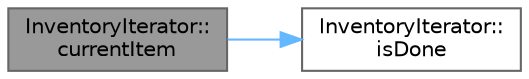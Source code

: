 digraph "InventoryIterator::currentItem"
{
 // INTERACTIVE_SVG=YES
 // LATEX_PDF_SIZE
  bgcolor="transparent";
  edge [fontname=Helvetica,fontsize=10,labelfontname=Helvetica,labelfontsize=10];
  node [fontname=Helvetica,fontsize=10,shape=box,height=0.2,width=0.4];
  rankdir="LR";
  Node1 [id="Node000001",label="InventoryIterator::\lcurrentItem",height=0.2,width=0.4,color="gray40", fillcolor="grey60", style="filled", fontcolor="black",tooltip="Gets the plant at the current position."];
  Node1 -> Node2 [id="edge1_Node000001_Node000002",color="steelblue1",style="solid",tooltip=" "];
  Node2 [id="Node000002",label="InventoryIterator::\lisDone",height=0.2,width=0.4,color="grey40", fillcolor="white", style="filled",URL="$class_inventory_iterator.html#af75f3d812714d5750512bbd2f2c120fc",tooltip="Checks if iteration is complete."];
}
